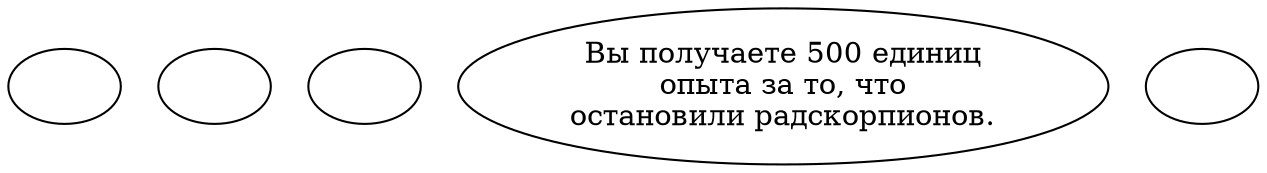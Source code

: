 digraph ssradsco {
  "start" [style=filled       fillcolor="#FFFFFF"       color="#000000"]
  "start" [label=""]
  "combat_p_proc" [style=filled       fillcolor="#FFFFFF"       color="#000000"]
  "combat_p_proc" [label=""]
  "critter_p_proc" [style=filled       fillcolor="#FFFFFF"       color="#000000"]
  "critter_p_proc" [label=""]
  "destroy_p_proc" [style=filled       fillcolor="#FFFFFF"       color="#000000"]
  "destroy_p_proc" [label="Вы получаете 500 единиц\nопыта за то, что\nостановили радскорпионов."]
  "timed_event_p_proc" [style=filled       fillcolor="#FFFFFF"       color="#000000"]
  "timed_event_p_proc" [label=""]
}